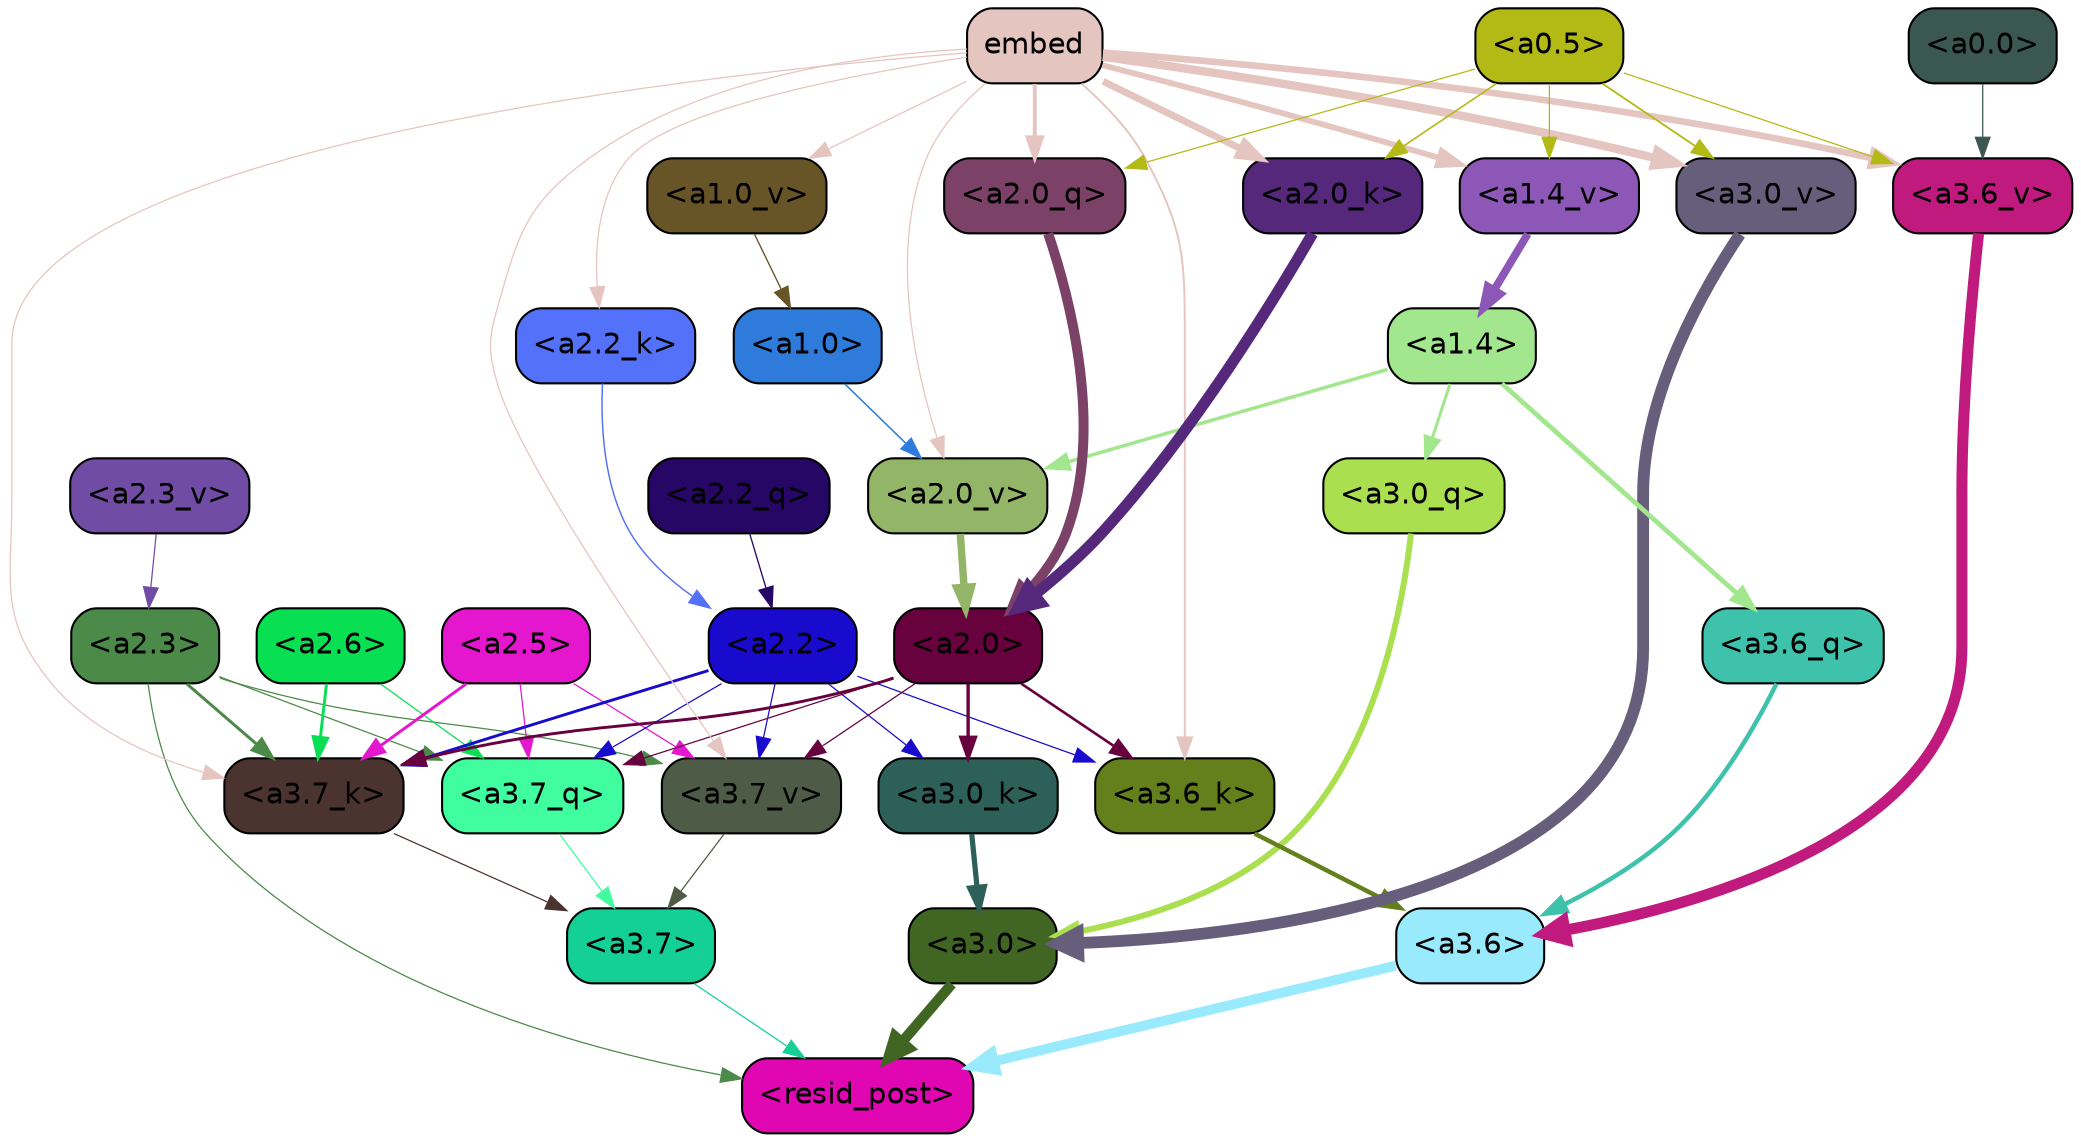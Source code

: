 strict digraph "" {
	graph [bgcolor=transparent,
		layout=dot,
		overlap=false,
		splines=true
	];
	"<a3.7>"	[color=black,
		fillcolor="#14d097",
		fontname=Helvetica,
		shape=box,
		style="filled, rounded"];
	"<resid_post>"	[color=black,
		fillcolor="#e006b2",
		fontname=Helvetica,
		shape=box,
		style="filled, rounded"];
	"<a3.7>" -> "<resid_post>"	[color="#14d097",
		penwidth=0.6];
	"<a3.6>"	[color=black,
		fillcolor="#9aeafe",
		fontname=Helvetica,
		shape=box,
		style="filled, rounded"];
	"<a3.6>" -> "<resid_post>"	[color="#9aeafe",
		penwidth=4.749041676521301];
	"<a3.0>"	[color=black,
		fillcolor="#416624",
		fontname=Helvetica,
		shape=box,
		style="filled, rounded"];
	"<a3.0>" -> "<resid_post>"	[color="#416624",
		penwidth=5.004215121269226];
	"<a2.3>"	[color=black,
		fillcolor="#4b8a48",
		fontname=Helvetica,
		shape=box,
		style="filled, rounded"];
	"<a2.3>" -> "<resid_post>"	[color="#4b8a48",
		penwidth=0.6];
	"<a3.7_q>"	[color=black,
		fillcolor="#40fd9f",
		fontname=Helvetica,
		shape=box,
		style="filled, rounded"];
	"<a2.3>" -> "<a3.7_q>"	[color="#4b8a48",
		penwidth=0.6];
	"<a3.7_k>"	[color=black,
		fillcolor="#4b3430",
		fontname=Helvetica,
		shape=box,
		style="filled, rounded"];
	"<a2.3>" -> "<a3.7_k>"	[color="#4b8a48",
		penwidth=1.4391854107379913];
	"<a3.7_v>"	[color=black,
		fillcolor="#4e5c47",
		fontname=Helvetica,
		shape=box,
		style="filled, rounded"];
	"<a2.3>" -> "<a3.7_v>"	[color="#4b8a48",
		penwidth=0.6];
	"<a3.7_q>" -> "<a3.7>"	[color="#40fd9f",
		penwidth=0.6];
	"<a3.6_q>"	[color=black,
		fillcolor="#3fc2ab",
		fontname=Helvetica,
		shape=box,
		style="filled, rounded"];
	"<a3.6_q>" -> "<a3.6>"	[color="#3fc2ab",
		penwidth=2.160832464694977];
	"<a3.0_q>"	[color=black,
		fillcolor="#aadf4f",
		fontname=Helvetica,
		shape=box,
		style="filled, rounded"];
	"<a3.0_q>" -> "<a3.0>"	[color="#aadf4f",
		penwidth=2.870753765106201];
	"<a3.7_k>" -> "<a3.7>"	[color="#4b3430",
		penwidth=0.6];
	"<a3.6_k>"	[color=black,
		fillcolor="#64801c",
		fontname=Helvetica,
		shape=box,
		style="filled, rounded"];
	"<a3.6_k>" -> "<a3.6>"	[color="#64801c",
		penwidth=2.13908451795578];
	"<a3.0_k>"	[color=black,
		fillcolor="#2c6058",
		fontname=Helvetica,
		shape=box,
		style="filled, rounded"];
	"<a3.0_k>" -> "<a3.0>"	[color="#2c6058",
		penwidth=2.520303964614868];
	"<a3.7_v>" -> "<a3.7>"	[color="#4e5c47",
		penwidth=0.6];
	"<a3.6_v>"	[color=black,
		fillcolor="#c01a7f",
		fontname=Helvetica,
		shape=box,
		style="filled, rounded"];
	"<a3.6_v>" -> "<a3.6>"	[color="#c01a7f",
		penwidth=5.297133803367615];
	"<a3.0_v>"	[color=black,
		fillcolor="#665e7a",
		fontname=Helvetica,
		shape=box,
		style="filled, rounded"];
	"<a3.0_v>" -> "<a3.0>"	[color="#665e7a",
		penwidth=5.680712580680847];
	"<a2.6>"	[color=black,
		fillcolor="#09df53",
		fontname=Helvetica,
		shape=box,
		style="filled, rounded"];
	"<a2.6>" -> "<a3.7_q>"	[color="#09df53",
		penwidth=0.6];
	"<a2.6>" -> "<a3.7_k>"	[color="#09df53",
		penwidth=1.4180794060230255];
	"<a2.5>"	[color=black,
		fillcolor="#e417cf",
		fontname=Helvetica,
		shape=box,
		style="filled, rounded"];
	"<a2.5>" -> "<a3.7_q>"	[color="#e417cf",
		penwidth=0.6];
	"<a2.5>" -> "<a3.7_k>"	[color="#e417cf",
		penwidth=1.4281435310840607];
	"<a2.5>" -> "<a3.7_v>"	[color="#e417cf",
		penwidth=0.6];
	"<a2.2>"	[color=black,
		fillcolor="#180bcd",
		fontname=Helvetica,
		shape=box,
		style="filled, rounded"];
	"<a2.2>" -> "<a3.7_q>"	[color="#180bcd",
		penwidth=0.6];
	"<a2.2>" -> "<a3.7_k>"	[color="#180bcd",
		penwidth=1.3982512056827545];
	"<a2.2>" -> "<a3.6_k>"	[color="#180bcd",
		penwidth=0.6];
	"<a2.2>" -> "<a3.0_k>"	[color="#180bcd",
		penwidth=0.6];
	"<a2.2>" -> "<a3.7_v>"	[color="#180bcd",
		penwidth=0.6];
	"<a2.0>"	[color=black,
		fillcolor="#68023f",
		fontname=Helvetica,
		shape=box,
		style="filled, rounded"];
	"<a2.0>" -> "<a3.7_q>"	[color="#68023f",
		penwidth=0.6];
	"<a2.0>" -> "<a3.7_k>"	[color="#68023f",
		penwidth=1.404832512140274];
	"<a2.0>" -> "<a3.6_k>"	[color="#68023f",
		penwidth=1.2708758115768433];
	"<a2.0>" -> "<a3.0_k>"	[color="#68023f",
		penwidth=1.6207245588302612];
	"<a2.0>" -> "<a3.7_v>"	[color="#68023f",
		penwidth=0.6];
	"<a1.4>"	[color=black,
		fillcolor="#a2e68d",
		fontname=Helvetica,
		shape=box,
		style="filled, rounded"];
	"<a1.4>" -> "<a3.6_q>"	[color="#a2e68d",
		penwidth=2.289449453353882];
	"<a1.4>" -> "<a3.0_q>"	[color="#a2e68d",
		penwidth=1.4600623846054077];
	"<a2.0_v>"	[color=black,
		fillcolor="#92b567",
		fontname=Helvetica,
		shape=box,
		style="filled, rounded"];
	"<a1.4>" -> "<a2.0_v>"	[color="#a2e68d",
		penwidth=1.676277220249176];
	embed	[color=black,
		fillcolor="#e5c5c0",
		fontname=Helvetica,
		shape=box,
		style="filled, rounded"];
	embed -> "<a3.7_k>"	[color="#e5c5c0",
		penwidth=0.6];
	embed -> "<a3.6_k>"	[color="#e5c5c0",
		penwidth=0.9291638135910034];
	embed -> "<a3.7_v>"	[color="#e5c5c0",
		penwidth=0.6];
	embed -> "<a3.6_v>"	[color="#e5c5c0",
		penwidth=3.1808209121227264];
	embed -> "<a3.0_v>"	[color="#e5c5c0",
		penwidth=4.036660343408585];
	"<a2.0_q>"	[color=black,
		fillcolor="#7b4167",
		fontname=Helvetica,
		shape=box,
		style="filled, rounded"];
	embed -> "<a2.0_q>"	[color="#e5c5c0",
		penwidth=1.8821641206741333];
	"<a2.2_k>"	[color=black,
		fillcolor="#5471fa",
		fontname=Helvetica,
		shape=box,
		style="filled, rounded"];
	embed -> "<a2.2_k>"	[color="#e5c5c0",
		penwidth=0.6];
	"<a2.0_k>"	[color=black,
		fillcolor="#55287b",
		fontname=Helvetica,
		shape=box,
		style="filled, rounded"];
	embed -> "<a2.0_k>"	[color="#e5c5c0",
		penwidth=3.3375256061553955];
	embed -> "<a2.0_v>"	[color="#e5c5c0",
		penwidth=0.6];
	"<a1.4_v>"	[color=black,
		fillcolor="#8c57b6",
		fontname=Helvetica,
		shape=box,
		style="filled, rounded"];
	embed -> "<a1.4_v>"	[color="#e5c5c0",
		penwidth=2.7935529947280884];
	"<a1.0_v>"	[color=black,
		fillcolor="#675427",
		fontname=Helvetica,
		shape=box,
		style="filled, rounded"];
	embed -> "<a1.0_v>"	[color="#e5c5c0",
		penwidth=0.6];
	"<a0.5>"	[color=black,
		fillcolor="#b3ba16",
		fontname=Helvetica,
		shape=box,
		style="filled, rounded"];
	"<a0.5>" -> "<a3.6_v>"	[color="#b3ba16",
		penwidth=0.6];
	"<a0.5>" -> "<a3.0_v>"	[color="#b3ba16",
		penwidth=0.8798569142818451];
	"<a0.5>" -> "<a2.0_q>"	[color="#b3ba16",
		penwidth=0.6];
	"<a0.5>" -> "<a2.0_k>"	[color="#b3ba16",
		penwidth=0.7782440185546875];
	"<a0.5>" -> "<a1.4_v>"	[color="#b3ba16",
		penwidth=0.6];
	"<a0.0>"	[color=black,
		fillcolor="#3a5851",
		fontname=Helvetica,
		shape=box,
		style="filled, rounded"];
	"<a0.0>" -> "<a3.6_v>"	[color="#3a5851",
		penwidth=0.6];
	"<a2.2_q>"	[color=black,
		fillcolor="#260766",
		fontname=Helvetica,
		shape=box,
		style="filled, rounded"];
	"<a2.2_q>" -> "<a2.2>"	[color="#260766",
		penwidth=0.6392357051372528];
	"<a2.0_q>" -> "<a2.0>"	[color="#7b4167",
		penwidth=4.795779317617416];
	"<a2.2_k>" -> "<a2.2>"	[color="#5471fa",
		penwidth=0.7060726433992386];
	"<a2.0_k>" -> "<a2.0>"	[color="#55287b",
		penwidth=5.401692286133766];
	"<a2.3_v>"	[color=black,
		fillcolor="#714ca5",
		fontname=Helvetica,
		shape=box,
		style="filled, rounded"];
	"<a2.3_v>" -> "<a2.3>"	[color="#714ca5",
		penwidth=0.6];
	"<a2.0_v>" -> "<a2.0>"	[color="#92b567",
		penwidth=3.56003999710083];
	"<a1.0>"	[color=black,
		fillcolor="#2e7bdc",
		fontname=Helvetica,
		shape=box,
		style="filled, rounded"];
	"<a1.0>" -> "<a2.0_v>"	[color="#2e7bdc",
		penwidth=0.7355214953422546];
	"<a1.4_v>" -> "<a1.4>"	[color="#8c57b6",
		penwidth=3.7673035860061646];
	"<a1.0_v>" -> "<a1.0>"	[color="#675427",
		penwidth=0.6493047475814819];
}
